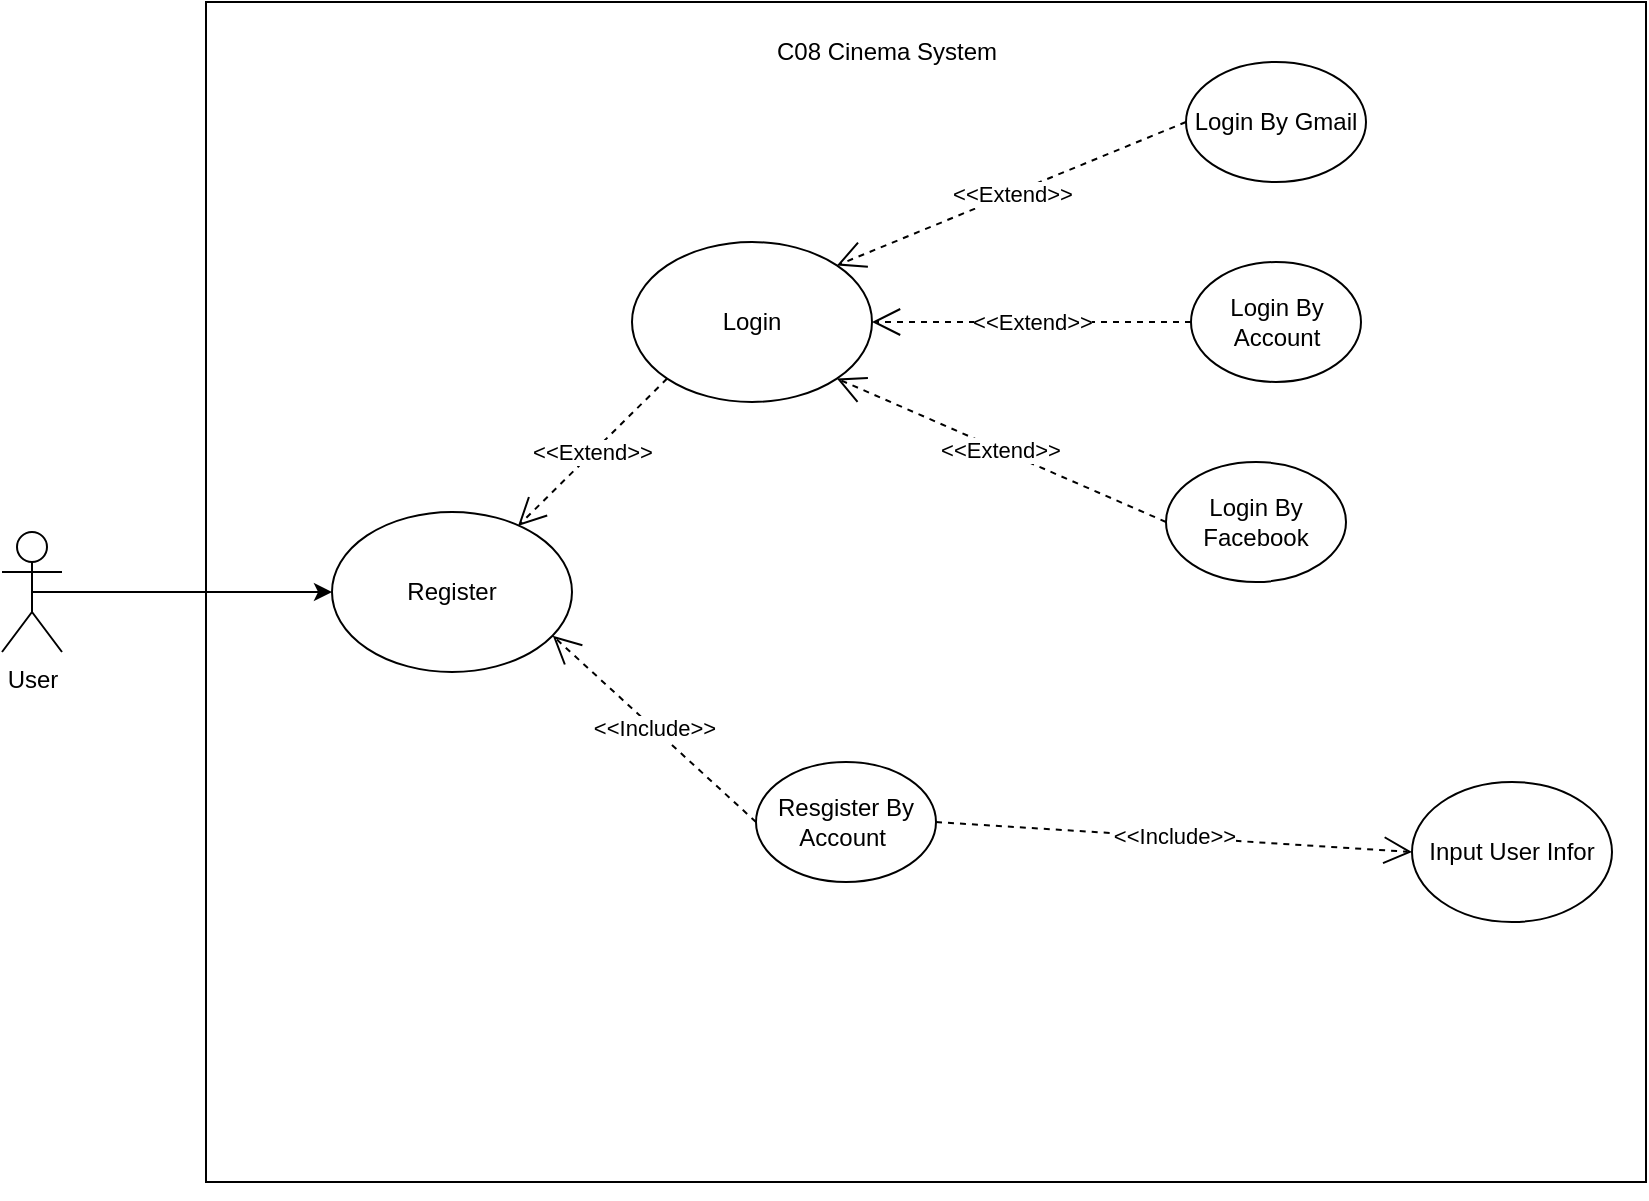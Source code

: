 <mxfile version="23.1.5" type="device">
  <diagram name="Page-1" id="APHLds9WsMu5Lz7xcVkC">
    <mxGraphModel dx="1674" dy="836" grid="1" gridSize="10" guides="1" tooltips="1" connect="1" arrows="1" fold="1" page="1" pageScale="1" pageWidth="850" pageHeight="1100" math="0" shadow="0">
      <root>
        <mxCell id="0" />
        <mxCell id="1" parent="0" />
        <mxCell id="3AO7xrHioCeQ0PlBfbKt-17" value="" style="rounded=0;whiteSpace=wrap;html=1;" parent="1" vertex="1">
          <mxGeometry x="150" y="810" width="720" height="590" as="geometry" />
        </mxCell>
        <mxCell id="3AO7xrHioCeQ0PlBfbKt-18" style="edgeStyle=orthogonalEdgeStyle;rounded=0;orthogonalLoop=1;jettySize=auto;html=1;exitX=0.5;exitY=0.5;exitDx=0;exitDy=0;exitPerimeter=0;entryX=0;entryY=0.5;entryDx=0;entryDy=0;" parent="1" source="3AO7xrHioCeQ0PlBfbKt-19" target="3AO7xrHioCeQ0PlBfbKt-21" edge="1">
          <mxGeometry relative="1" as="geometry" />
        </mxCell>
        <mxCell id="3AO7xrHioCeQ0PlBfbKt-19" value="User" style="shape=umlActor;verticalLabelPosition=bottom;verticalAlign=top;html=1;outlineConnect=0;" parent="1" vertex="1">
          <mxGeometry x="48" y="1075" width="30" height="60" as="geometry" />
        </mxCell>
        <mxCell id="3AO7xrHioCeQ0PlBfbKt-20" style="edgeStyle=orthogonalEdgeStyle;rounded=0;orthogonalLoop=1;jettySize=auto;html=1;exitX=0.5;exitY=1;exitDx=0;exitDy=0;" parent="1" source="3AO7xrHioCeQ0PlBfbKt-17" target="3AO7xrHioCeQ0PlBfbKt-17" edge="1">
          <mxGeometry relative="1" as="geometry" />
        </mxCell>
        <mxCell id="3AO7xrHioCeQ0PlBfbKt-21" value="Register" style="ellipse;whiteSpace=wrap;html=1;" parent="1" vertex="1">
          <mxGeometry x="213" y="1065" width="120" height="80" as="geometry" />
        </mxCell>
        <mxCell id="3AO7xrHioCeQ0PlBfbKt-22" value="Login By Gmail" style="ellipse;whiteSpace=wrap;html=1;" parent="1" vertex="1">
          <mxGeometry x="640" y="840" width="90" height="60" as="geometry" />
        </mxCell>
        <mxCell id="3AO7xrHioCeQ0PlBfbKt-23" value="Login By Facebook" style="ellipse;whiteSpace=wrap;html=1;" parent="1" vertex="1">
          <mxGeometry x="630" y="1040" width="90" height="60" as="geometry" />
        </mxCell>
        <mxCell id="3AO7xrHioCeQ0PlBfbKt-24" value="Resgister By Account&amp;nbsp;" style="ellipse;whiteSpace=wrap;html=1;" parent="1" vertex="1">
          <mxGeometry x="425" y="1190" width="90" height="60" as="geometry" />
        </mxCell>
        <mxCell id="3AO7xrHioCeQ0PlBfbKt-25" value="&amp;lt;&amp;lt;Include&amp;gt;&amp;gt;" style="endArrow=open;endSize=12;dashed=1;html=1;rounded=0;exitX=0;exitY=0.5;exitDx=0;exitDy=0;entryX=0.92;entryY=0.774;entryDx=0;entryDy=0;entryPerimeter=0;" parent="1" source="3AO7xrHioCeQ0PlBfbKt-24" target="3AO7xrHioCeQ0PlBfbKt-21" edge="1">
          <mxGeometry width="160" relative="1" as="geometry">
            <mxPoint x="480" y="1070" as="sourcePoint" />
            <mxPoint x="640" y="1070" as="targetPoint" />
          </mxGeometry>
        </mxCell>
        <mxCell id="3AO7xrHioCeQ0PlBfbKt-26" value="&amp;lt;&amp;lt;Extend&amp;gt;&amp;gt;" style="endArrow=open;endSize=12;dashed=1;html=1;rounded=0;exitX=0;exitY=0.5;exitDx=0;exitDy=0;entryX=1;entryY=0;entryDx=0;entryDy=0;" parent="1" source="3AO7xrHioCeQ0PlBfbKt-22" target="3AO7xrHioCeQ0PlBfbKt-30" edge="1">
          <mxGeometry width="160" relative="1" as="geometry">
            <mxPoint x="330" y="1000" as="sourcePoint" />
            <mxPoint x="322" y="1062" as="targetPoint" />
          </mxGeometry>
        </mxCell>
        <mxCell id="3AO7xrHioCeQ0PlBfbKt-27" value="&amp;lt;&amp;lt;Extend&amp;gt;&amp;gt;" style="endArrow=open;endSize=12;dashed=1;html=1;rounded=0;exitX=0;exitY=0.5;exitDx=0;exitDy=0;entryX=1;entryY=1;entryDx=0;entryDy=0;" parent="1" source="3AO7xrHioCeQ0PlBfbKt-23" target="3AO7xrHioCeQ0PlBfbKt-30" edge="1">
          <mxGeometry width="160" relative="1" as="geometry">
            <mxPoint x="350" y="1040" as="sourcePoint" />
            <mxPoint x="510" y="1040" as="targetPoint" />
          </mxGeometry>
        </mxCell>
        <mxCell id="3AO7xrHioCeQ0PlBfbKt-28" value="Input User Infor" style="ellipse;whiteSpace=wrap;html=1;" parent="1" vertex="1">
          <mxGeometry x="753" y="1200" width="100" height="70" as="geometry" />
        </mxCell>
        <mxCell id="3AO7xrHioCeQ0PlBfbKt-29" value="&amp;lt;&amp;lt;Include&amp;gt;&amp;gt;" style="endArrow=open;endSize=12;dashed=1;html=1;rounded=0;exitX=1;exitY=0.5;exitDx=0;exitDy=0;entryX=0;entryY=0.5;entryDx=0;entryDy=0;" parent="1" source="3AO7xrHioCeQ0PlBfbKt-24" target="3AO7xrHioCeQ0PlBfbKt-28" edge="1">
          <mxGeometry width="160" relative="1" as="geometry">
            <mxPoint x="180" y="890" as="sourcePoint" />
            <mxPoint x="750" y="1230" as="targetPoint" />
          </mxGeometry>
        </mxCell>
        <mxCell id="3AO7xrHioCeQ0PlBfbKt-30" value="Login" style="ellipse;whiteSpace=wrap;html=1;" parent="1" vertex="1">
          <mxGeometry x="363" y="930" width="120" height="80" as="geometry" />
        </mxCell>
        <mxCell id="3AO7xrHioCeQ0PlBfbKt-31" value="&amp;lt;&amp;lt;Extend&amp;gt;&amp;gt;" style="endArrow=open;endSize=12;dashed=1;html=1;rounded=0;exitX=0;exitY=1;exitDx=0;exitDy=0;entryX=0.775;entryY=0.088;entryDx=0;entryDy=0;entryPerimeter=0;" parent="1" source="3AO7xrHioCeQ0PlBfbKt-30" target="3AO7xrHioCeQ0PlBfbKt-21" edge="1">
          <mxGeometry width="160" relative="1" as="geometry">
            <mxPoint x="210" y="930" as="sourcePoint" />
            <mxPoint x="370" y="930" as="targetPoint" />
          </mxGeometry>
        </mxCell>
        <mxCell id="_ijnHZP1M2fhcaHUKAdr-5" value="C08 Cinema System" style="text;html=1;align=center;verticalAlign=middle;resizable=0;points=[];autosize=1;strokeColor=none;fillColor=none;" vertex="1" parent="1">
          <mxGeometry x="425" y="820" width="130" height="30" as="geometry" />
        </mxCell>
        <mxCell id="_ijnHZP1M2fhcaHUKAdr-6" value="Login By Account" style="ellipse;whiteSpace=wrap;html=1;" vertex="1" parent="1">
          <mxGeometry x="642.5" y="940" width="85" height="60" as="geometry" />
        </mxCell>
        <mxCell id="_ijnHZP1M2fhcaHUKAdr-8" value="&amp;lt;&amp;lt;Extend&amp;gt;&amp;gt;" style="endArrow=open;endSize=12;dashed=1;html=1;rounded=0;exitX=0;exitY=0.5;exitDx=0;exitDy=0;entryX=1;entryY=0.5;entryDx=0;entryDy=0;" edge="1" parent="1" source="_ijnHZP1M2fhcaHUKAdr-6" target="3AO7xrHioCeQ0PlBfbKt-30">
          <mxGeometry width="160" relative="1" as="geometry">
            <mxPoint x="425" y="1069.5" as="sourcePoint" />
            <mxPoint x="585" y="1069.5" as="targetPoint" />
          </mxGeometry>
        </mxCell>
      </root>
    </mxGraphModel>
  </diagram>
</mxfile>

